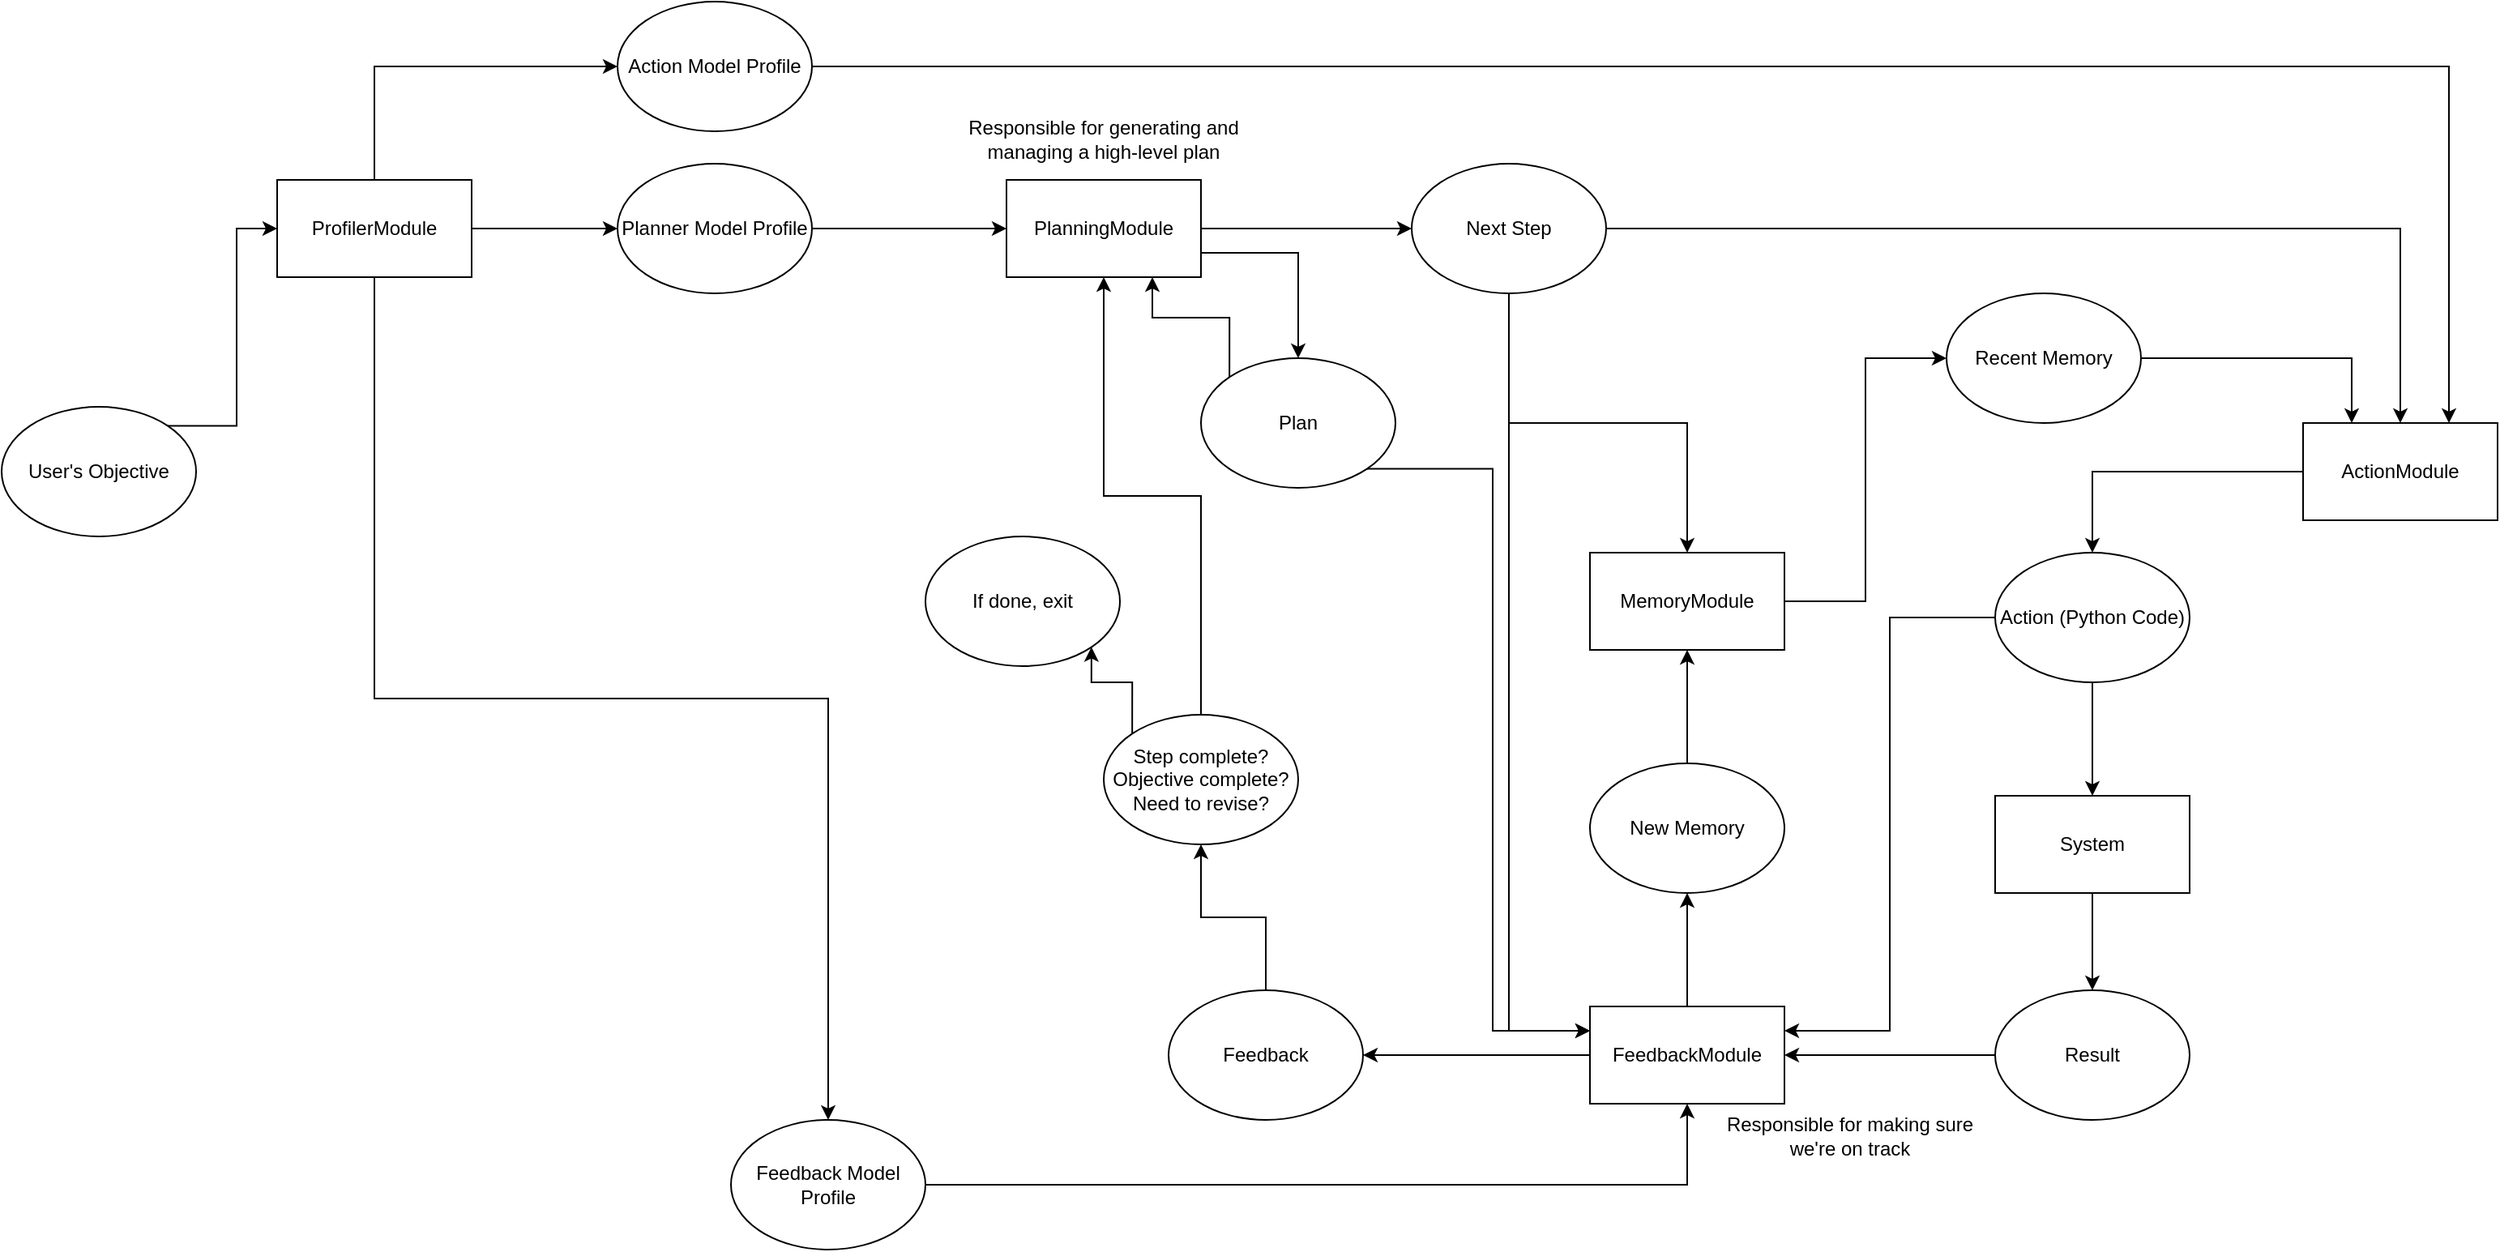 <mxfile version="21.6.8" type="device">
  <diagram name="Page-1" id="MfOTqhVsFGxLaOrH2Mk2">
    <mxGraphModel dx="2950" dy="1198" grid="1" gridSize="10" guides="1" tooltips="1" connect="1" arrows="1" fold="1" page="1" pageScale="1" pageWidth="1600" pageHeight="900" math="0" shadow="0">
      <root>
        <mxCell id="0" />
        <mxCell id="1" parent="0" />
        <mxCell id="MEQ9TWRvzjw0mrX6-UN0-3" style="edgeStyle=orthogonalEdgeStyle;rounded=0;orthogonalLoop=1;jettySize=auto;html=1;exitX=1;exitY=0.5;exitDx=0;exitDy=0;entryX=0;entryY=0.5;entryDx=0;entryDy=0;" edge="1" parent="1" source="MEQ9TWRvzjw0mrX6-UN0-1" target="MEQ9TWRvzjw0mrX6-UN0-2">
          <mxGeometry relative="1" as="geometry" />
        </mxCell>
        <mxCell id="MEQ9TWRvzjw0mrX6-UN0-27" style="edgeStyle=orthogonalEdgeStyle;rounded=0;orthogonalLoop=1;jettySize=auto;html=1;exitX=0.5;exitY=1;exitDx=0;exitDy=0;entryX=0.5;entryY=0;entryDx=0;entryDy=0;" edge="1" parent="1" source="MEQ9TWRvzjw0mrX6-UN0-1" target="MEQ9TWRvzjw0mrX6-UN0-26">
          <mxGeometry relative="1" as="geometry" />
        </mxCell>
        <mxCell id="MEQ9TWRvzjw0mrX6-UN0-60" style="edgeStyle=orthogonalEdgeStyle;rounded=0;orthogonalLoop=1;jettySize=auto;html=1;exitX=0.5;exitY=0;exitDx=0;exitDy=0;entryX=0;entryY=0.5;entryDx=0;entryDy=0;" edge="1" parent="1" source="MEQ9TWRvzjw0mrX6-UN0-1" target="MEQ9TWRvzjw0mrX6-UN0-59">
          <mxGeometry relative="1" as="geometry" />
        </mxCell>
        <mxCell id="MEQ9TWRvzjw0mrX6-UN0-1" value="ProfilerModule" style="rounded=0;whiteSpace=wrap;html=1;" vertex="1" parent="1">
          <mxGeometry x="190" y="120" width="120" height="60" as="geometry" />
        </mxCell>
        <mxCell id="MEQ9TWRvzjw0mrX6-UN0-7" style="edgeStyle=orthogonalEdgeStyle;rounded=0;orthogonalLoop=1;jettySize=auto;html=1;exitX=1;exitY=0.5;exitDx=0;exitDy=0;entryX=0;entryY=0.5;entryDx=0;entryDy=0;" edge="1" parent="1" source="MEQ9TWRvzjw0mrX6-UN0-2" target="MEQ9TWRvzjw0mrX6-UN0-6">
          <mxGeometry relative="1" as="geometry" />
        </mxCell>
        <mxCell id="MEQ9TWRvzjw0mrX6-UN0-2" value="Planner Model Profile" style="ellipse;whiteSpace=wrap;html=1;" vertex="1" parent="1">
          <mxGeometry x="400" y="110" width="120" height="80" as="geometry" />
        </mxCell>
        <mxCell id="MEQ9TWRvzjw0mrX6-UN0-71" style="edgeStyle=orthogonalEdgeStyle;rounded=0;orthogonalLoop=1;jettySize=auto;html=1;exitX=1;exitY=0.5;exitDx=0;exitDy=0;entryX=0;entryY=0.5;entryDx=0;entryDy=0;" edge="1" parent="1" source="MEQ9TWRvzjw0mrX6-UN0-4" target="MEQ9TWRvzjw0mrX6-UN0-70">
          <mxGeometry relative="1" as="geometry" />
        </mxCell>
        <mxCell id="MEQ9TWRvzjw0mrX6-UN0-4" value="MemoryModule" style="rounded=0;whiteSpace=wrap;html=1;" vertex="1" parent="1">
          <mxGeometry x="1000" y="350" width="120" height="60" as="geometry" />
        </mxCell>
        <mxCell id="MEQ9TWRvzjw0mrX6-UN0-51" style="edgeStyle=orthogonalEdgeStyle;rounded=0;orthogonalLoop=1;jettySize=auto;html=1;exitX=0;exitY=0.5;exitDx=0;exitDy=0;entryX=0.5;entryY=0;entryDx=0;entryDy=0;" edge="1" parent="1" source="MEQ9TWRvzjw0mrX6-UN0-5" target="MEQ9TWRvzjw0mrX6-UN0-50">
          <mxGeometry relative="1" as="geometry" />
        </mxCell>
        <mxCell id="MEQ9TWRvzjw0mrX6-UN0-5" value="ActionModule" style="rounded=0;whiteSpace=wrap;html=1;" vertex="1" parent="1">
          <mxGeometry x="1440" y="270" width="120" height="60" as="geometry" />
        </mxCell>
        <mxCell id="MEQ9TWRvzjw0mrX6-UN0-31" style="edgeStyle=orthogonalEdgeStyle;rounded=0;orthogonalLoop=1;jettySize=auto;html=1;exitX=1;exitY=0.5;exitDx=0;exitDy=0;entryX=0;entryY=0.5;entryDx=0;entryDy=0;" edge="1" parent="1" source="MEQ9TWRvzjw0mrX6-UN0-6" target="MEQ9TWRvzjw0mrX6-UN0-30">
          <mxGeometry relative="1" as="geometry" />
        </mxCell>
        <mxCell id="MEQ9TWRvzjw0mrX6-UN0-56" style="edgeStyle=orthogonalEdgeStyle;rounded=0;orthogonalLoop=1;jettySize=auto;html=1;exitX=1;exitY=0.75;exitDx=0;exitDy=0;entryX=0.5;entryY=0;entryDx=0;entryDy=0;" edge="1" parent="1" source="MEQ9TWRvzjw0mrX6-UN0-6" target="MEQ9TWRvzjw0mrX6-UN0-55">
          <mxGeometry relative="1" as="geometry" />
        </mxCell>
        <mxCell id="MEQ9TWRvzjw0mrX6-UN0-6" value="PlanningModule" style="rounded=0;whiteSpace=wrap;html=1;" vertex="1" parent="1">
          <mxGeometry x="640" y="120" width="120" height="60" as="geometry" />
        </mxCell>
        <mxCell id="MEQ9TWRvzjw0mrX6-UN0-39" style="edgeStyle=orthogonalEdgeStyle;rounded=0;orthogonalLoop=1;jettySize=auto;html=1;exitX=0;exitY=0.5;exitDx=0;exitDy=0;entryX=1;entryY=0.5;entryDx=0;entryDy=0;" edge="1" parent="1" source="MEQ9TWRvzjw0mrX6-UN0-8" target="MEQ9TWRvzjw0mrX6-UN0-38">
          <mxGeometry relative="1" as="geometry" />
        </mxCell>
        <mxCell id="MEQ9TWRvzjw0mrX6-UN0-8" value="Result" style="ellipse;whiteSpace=wrap;html=1;" vertex="1" parent="1">
          <mxGeometry x="1250" y="620" width="120" height="80" as="geometry" />
        </mxCell>
        <mxCell id="MEQ9TWRvzjw0mrX6-UN0-57" style="edgeStyle=orthogonalEdgeStyle;rounded=0;orthogonalLoop=1;jettySize=auto;html=1;exitX=1;exitY=0.5;exitDx=0;exitDy=0;entryX=0.5;entryY=1;entryDx=0;entryDy=0;" edge="1" parent="1" source="MEQ9TWRvzjw0mrX6-UN0-26" target="MEQ9TWRvzjw0mrX6-UN0-38">
          <mxGeometry relative="1" as="geometry" />
        </mxCell>
        <mxCell id="MEQ9TWRvzjw0mrX6-UN0-26" value="Feedback Model Profile" style="ellipse;whiteSpace=wrap;html=1;" vertex="1" parent="1">
          <mxGeometry x="470" y="700" width="120" height="80" as="geometry" />
        </mxCell>
        <mxCell id="MEQ9TWRvzjw0mrX6-UN0-49" style="edgeStyle=orthogonalEdgeStyle;rounded=0;orthogonalLoop=1;jettySize=auto;html=1;exitX=1;exitY=0.5;exitDx=0;exitDy=0;entryX=0.5;entryY=0;entryDx=0;entryDy=0;" edge="1" parent="1" source="MEQ9TWRvzjw0mrX6-UN0-30" target="MEQ9TWRvzjw0mrX6-UN0-5">
          <mxGeometry relative="1" as="geometry" />
        </mxCell>
        <mxCell id="MEQ9TWRvzjw0mrX6-UN0-69" style="edgeStyle=orthogonalEdgeStyle;rounded=0;orthogonalLoop=1;jettySize=auto;html=1;exitX=0.5;exitY=1;exitDx=0;exitDy=0;entryX=0.5;entryY=0;entryDx=0;entryDy=0;" edge="1" parent="1" source="MEQ9TWRvzjw0mrX6-UN0-30" target="MEQ9TWRvzjw0mrX6-UN0-4">
          <mxGeometry relative="1" as="geometry" />
        </mxCell>
        <mxCell id="MEQ9TWRvzjw0mrX6-UN0-76" style="edgeStyle=orthogonalEdgeStyle;rounded=0;orthogonalLoop=1;jettySize=auto;html=1;exitX=0.5;exitY=1;exitDx=0;exitDy=0;entryX=0;entryY=0.25;entryDx=0;entryDy=0;" edge="1" parent="1" source="MEQ9TWRvzjw0mrX6-UN0-30" target="MEQ9TWRvzjw0mrX6-UN0-38">
          <mxGeometry relative="1" as="geometry" />
        </mxCell>
        <mxCell id="MEQ9TWRvzjw0mrX6-UN0-30" value="Next Step" style="ellipse;whiteSpace=wrap;html=1;" vertex="1" parent="1">
          <mxGeometry x="890" y="110" width="120" height="80" as="geometry" />
        </mxCell>
        <mxCell id="MEQ9TWRvzjw0mrX6-UN0-41" style="edgeStyle=orthogonalEdgeStyle;rounded=0;orthogonalLoop=1;jettySize=auto;html=1;exitX=0;exitY=0.5;exitDx=0;exitDy=0;entryX=1;entryY=0.5;entryDx=0;entryDy=0;" edge="1" parent="1" source="MEQ9TWRvzjw0mrX6-UN0-38" target="MEQ9TWRvzjw0mrX6-UN0-40">
          <mxGeometry relative="1" as="geometry" />
        </mxCell>
        <mxCell id="MEQ9TWRvzjw0mrX6-UN0-45" style="edgeStyle=orthogonalEdgeStyle;rounded=0;orthogonalLoop=1;jettySize=auto;html=1;exitX=0.5;exitY=0;exitDx=0;exitDy=0;entryX=0.5;entryY=1;entryDx=0;entryDy=0;" edge="1" parent="1" source="MEQ9TWRvzjw0mrX6-UN0-38" target="MEQ9TWRvzjw0mrX6-UN0-44">
          <mxGeometry relative="1" as="geometry" />
        </mxCell>
        <mxCell id="MEQ9TWRvzjw0mrX6-UN0-38" value="FeedbackModule" style="rounded=0;whiteSpace=wrap;html=1;" vertex="1" parent="1">
          <mxGeometry x="1000" y="630" width="120" height="60" as="geometry" />
        </mxCell>
        <mxCell id="MEQ9TWRvzjw0mrX6-UN0-64" style="edgeStyle=orthogonalEdgeStyle;rounded=0;orthogonalLoop=1;jettySize=auto;html=1;exitX=0.5;exitY=0;exitDx=0;exitDy=0;entryX=0.5;entryY=1;entryDx=0;entryDy=0;" edge="1" parent="1" source="MEQ9TWRvzjw0mrX6-UN0-40" target="MEQ9TWRvzjw0mrX6-UN0-62">
          <mxGeometry relative="1" as="geometry" />
        </mxCell>
        <mxCell id="MEQ9TWRvzjw0mrX6-UN0-40" value="Feedback" style="ellipse;whiteSpace=wrap;html=1;" vertex="1" parent="1">
          <mxGeometry x="740" y="620" width="120" height="80" as="geometry" />
        </mxCell>
        <mxCell id="MEQ9TWRvzjw0mrX6-UN0-46" style="edgeStyle=orthogonalEdgeStyle;rounded=0;orthogonalLoop=1;jettySize=auto;html=1;exitX=0.5;exitY=0;exitDx=0;exitDy=0;entryX=0.5;entryY=1;entryDx=0;entryDy=0;" edge="1" parent="1" source="MEQ9TWRvzjw0mrX6-UN0-44" target="MEQ9TWRvzjw0mrX6-UN0-4">
          <mxGeometry relative="1" as="geometry" />
        </mxCell>
        <mxCell id="MEQ9TWRvzjw0mrX6-UN0-44" value="New Memory" style="ellipse;whiteSpace=wrap;html=1;" vertex="1" parent="1">
          <mxGeometry x="1000" y="480" width="120" height="80" as="geometry" />
        </mxCell>
        <mxCell id="MEQ9TWRvzjw0mrX6-UN0-47" value="Responsible for generating and managing a high-level plan" style="text;html=1;strokeColor=none;fillColor=none;align=center;verticalAlign=middle;whiteSpace=wrap;rounded=0;" vertex="1" parent="1">
          <mxGeometry x="615" y="80" width="170" height="30" as="geometry" />
        </mxCell>
        <mxCell id="MEQ9TWRvzjw0mrX6-UN0-48" value="Responsible for making sure&lt;br&gt;we&#39;re on track" style="text;html=1;align=center;verticalAlign=middle;resizable=0;points=[];autosize=1;strokeColor=none;fillColor=none;" vertex="1" parent="1">
          <mxGeometry x="1070" y="690" width="180" height="40" as="geometry" />
        </mxCell>
        <mxCell id="MEQ9TWRvzjw0mrX6-UN0-53" style="edgeStyle=orthogonalEdgeStyle;rounded=0;orthogonalLoop=1;jettySize=auto;html=1;exitX=0.5;exitY=1;exitDx=0;exitDy=0;entryX=0.5;entryY=0;entryDx=0;entryDy=0;" edge="1" parent="1" source="MEQ9TWRvzjw0mrX6-UN0-50" target="MEQ9TWRvzjw0mrX6-UN0-52">
          <mxGeometry relative="1" as="geometry" />
        </mxCell>
        <mxCell id="MEQ9TWRvzjw0mrX6-UN0-80" style="edgeStyle=orthogonalEdgeStyle;rounded=0;orthogonalLoop=1;jettySize=auto;html=1;exitX=0;exitY=0.5;exitDx=0;exitDy=0;entryX=1;entryY=0.25;entryDx=0;entryDy=0;" edge="1" parent="1" source="MEQ9TWRvzjw0mrX6-UN0-50" target="MEQ9TWRvzjw0mrX6-UN0-38">
          <mxGeometry relative="1" as="geometry" />
        </mxCell>
        <mxCell id="MEQ9TWRvzjw0mrX6-UN0-50" value="Action (Python Code)" style="ellipse;whiteSpace=wrap;html=1;" vertex="1" parent="1">
          <mxGeometry x="1250" y="350" width="120" height="80" as="geometry" />
        </mxCell>
        <mxCell id="MEQ9TWRvzjw0mrX6-UN0-54" style="edgeStyle=orthogonalEdgeStyle;rounded=0;orthogonalLoop=1;jettySize=auto;html=1;exitX=0.5;exitY=1;exitDx=0;exitDy=0;entryX=0.5;entryY=0;entryDx=0;entryDy=0;" edge="1" parent="1" source="MEQ9TWRvzjw0mrX6-UN0-52" target="MEQ9TWRvzjw0mrX6-UN0-8">
          <mxGeometry relative="1" as="geometry" />
        </mxCell>
        <mxCell id="MEQ9TWRvzjw0mrX6-UN0-52" value="System" style="rounded=0;whiteSpace=wrap;html=1;" vertex="1" parent="1">
          <mxGeometry x="1250" y="500" width="120" height="60" as="geometry" />
        </mxCell>
        <mxCell id="MEQ9TWRvzjw0mrX6-UN0-75" style="edgeStyle=orthogonalEdgeStyle;rounded=0;orthogonalLoop=1;jettySize=auto;html=1;exitX=0;exitY=0;exitDx=0;exitDy=0;entryX=0.75;entryY=1;entryDx=0;entryDy=0;" edge="1" parent="1" source="MEQ9TWRvzjw0mrX6-UN0-55" target="MEQ9TWRvzjw0mrX6-UN0-6">
          <mxGeometry relative="1" as="geometry" />
        </mxCell>
        <mxCell id="MEQ9TWRvzjw0mrX6-UN0-77" style="edgeStyle=orthogonalEdgeStyle;rounded=0;orthogonalLoop=1;jettySize=auto;html=1;exitX=1;exitY=1;exitDx=0;exitDy=0;entryX=0;entryY=0.25;entryDx=0;entryDy=0;" edge="1" parent="1" source="MEQ9TWRvzjw0mrX6-UN0-55" target="MEQ9TWRvzjw0mrX6-UN0-38">
          <mxGeometry relative="1" as="geometry" />
        </mxCell>
        <mxCell id="MEQ9TWRvzjw0mrX6-UN0-55" value="Plan" style="ellipse;whiteSpace=wrap;html=1;" vertex="1" parent="1">
          <mxGeometry x="760" y="230" width="120" height="80" as="geometry" />
        </mxCell>
        <mxCell id="MEQ9TWRvzjw0mrX6-UN0-61" style="edgeStyle=orthogonalEdgeStyle;rounded=0;orthogonalLoop=1;jettySize=auto;html=1;exitX=1;exitY=0.5;exitDx=0;exitDy=0;entryX=0.75;entryY=0;entryDx=0;entryDy=0;" edge="1" parent="1" source="MEQ9TWRvzjw0mrX6-UN0-59" target="MEQ9TWRvzjw0mrX6-UN0-5">
          <mxGeometry relative="1" as="geometry" />
        </mxCell>
        <mxCell id="MEQ9TWRvzjw0mrX6-UN0-59" value="Action Model Profile" style="ellipse;whiteSpace=wrap;html=1;" vertex="1" parent="1">
          <mxGeometry x="400" y="10" width="120" height="80" as="geometry" />
        </mxCell>
        <mxCell id="MEQ9TWRvzjw0mrX6-UN0-65" style="edgeStyle=orthogonalEdgeStyle;rounded=0;orthogonalLoop=1;jettySize=auto;html=1;exitX=0.5;exitY=0;exitDx=0;exitDy=0;entryX=0.5;entryY=1;entryDx=0;entryDy=0;" edge="1" parent="1" source="MEQ9TWRvzjw0mrX6-UN0-62" target="MEQ9TWRvzjw0mrX6-UN0-6">
          <mxGeometry relative="1" as="geometry" />
        </mxCell>
        <mxCell id="MEQ9TWRvzjw0mrX6-UN0-74" style="edgeStyle=orthogonalEdgeStyle;rounded=0;orthogonalLoop=1;jettySize=auto;html=1;exitX=0;exitY=0;exitDx=0;exitDy=0;entryX=1;entryY=1;entryDx=0;entryDy=0;" edge="1" parent="1" source="MEQ9TWRvzjw0mrX6-UN0-62" target="MEQ9TWRvzjw0mrX6-UN0-66">
          <mxGeometry relative="1" as="geometry" />
        </mxCell>
        <mxCell id="MEQ9TWRvzjw0mrX6-UN0-62" value="Step complete? Objective complete? Need to revise?" style="ellipse;whiteSpace=wrap;html=1;" vertex="1" parent="1">
          <mxGeometry x="700" y="450" width="120" height="80" as="geometry" />
        </mxCell>
        <mxCell id="MEQ9TWRvzjw0mrX6-UN0-66" value="If done, exit" style="ellipse;whiteSpace=wrap;html=1;" vertex="1" parent="1">
          <mxGeometry x="590" y="340" width="120" height="80" as="geometry" />
        </mxCell>
        <mxCell id="MEQ9TWRvzjw0mrX6-UN0-72" style="edgeStyle=orthogonalEdgeStyle;rounded=0;orthogonalLoop=1;jettySize=auto;html=1;exitX=1;exitY=0.5;exitDx=0;exitDy=0;entryX=0.25;entryY=0;entryDx=0;entryDy=0;" edge="1" parent="1" source="MEQ9TWRvzjw0mrX6-UN0-70" target="MEQ9TWRvzjw0mrX6-UN0-5">
          <mxGeometry relative="1" as="geometry" />
        </mxCell>
        <mxCell id="MEQ9TWRvzjw0mrX6-UN0-70" value="Recent Memory" style="ellipse;whiteSpace=wrap;html=1;" vertex="1" parent="1">
          <mxGeometry x="1220" y="190" width="120" height="80" as="geometry" />
        </mxCell>
        <mxCell id="MEQ9TWRvzjw0mrX6-UN0-79" style="edgeStyle=orthogonalEdgeStyle;rounded=0;orthogonalLoop=1;jettySize=auto;html=1;exitX=1;exitY=0;exitDx=0;exitDy=0;entryX=0;entryY=0.5;entryDx=0;entryDy=0;" edge="1" parent="1" source="MEQ9TWRvzjw0mrX6-UN0-78" target="MEQ9TWRvzjw0mrX6-UN0-1">
          <mxGeometry relative="1" as="geometry" />
        </mxCell>
        <mxCell id="MEQ9TWRvzjw0mrX6-UN0-78" value="User&#39;s Objective" style="ellipse;whiteSpace=wrap;html=1;" vertex="1" parent="1">
          <mxGeometry x="20" y="260" width="120" height="80" as="geometry" />
        </mxCell>
      </root>
    </mxGraphModel>
  </diagram>
</mxfile>
